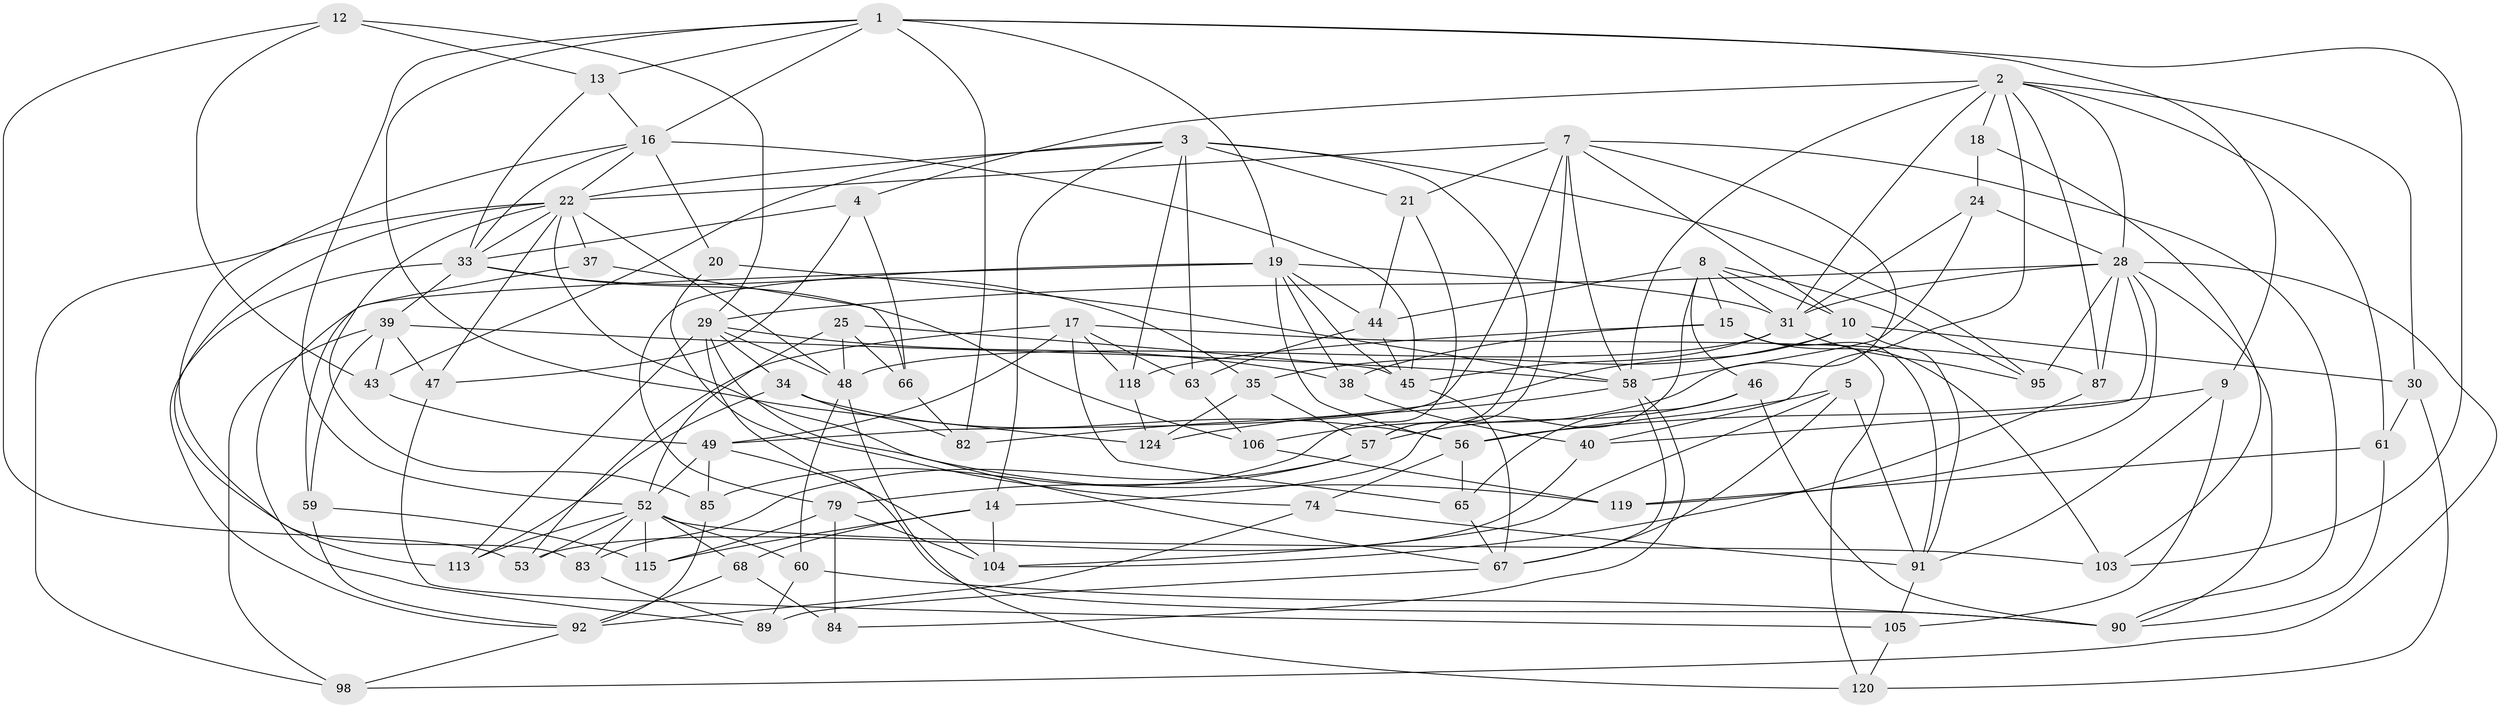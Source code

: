 // original degree distribution, {4: 1.0}
// Generated by graph-tools (version 1.1) at 2025/20/03/04/25 18:20:38]
// undirected, 76 vertices, 196 edges
graph export_dot {
graph [start="1"]
  node [color=gray90,style=filled];
  1 [super="+11+27"];
  2 [super="+94+54"];
  3 [super="+6"];
  4;
  5;
  7 [super="+117+23"];
  8 [super="+51+112"];
  9;
  10 [super="+26"];
  12;
  13;
  14 [super="+64"];
  15 [super="+75"];
  16 [super="+125+32"];
  17 [super="+78"];
  18;
  19 [super="+77+71"];
  20;
  21;
  22 [super="+69+76+116"];
  24;
  25;
  28 [super="+121+55"];
  29 [super="+42+50"];
  30;
  31 [super="+110+41"];
  33 [super="+101+123"];
  34;
  35;
  37;
  38;
  39 [super="+70"];
  40;
  43;
  44 [super="+88"];
  45 [super="+86"];
  46;
  47;
  48 [super="+80"];
  49 [super="+108"];
  52 [super="+93+96+114"];
  53;
  56 [super="+72"];
  57 [super="+81"];
  58 [super="+99+73"];
  59;
  60;
  61;
  63;
  65;
  66;
  67 [super="+100"];
  68;
  74;
  79 [super="+122"];
  82;
  83;
  84;
  85;
  87;
  89;
  90 [super="+109"];
  91 [super="+127"];
  92 [super="+97"];
  95;
  98;
  103;
  104 [super="+111"];
  105;
  106;
  113;
  115;
  118;
  119;
  120;
  124;
  1 -- 82;
  1 -- 16;
  1 -- 9;
  1 -- 19;
  1 -- 124;
  1 -- 52;
  1 -- 13;
  1 -- 103;
  2 -- 4;
  2 -- 40;
  2 -- 18 [weight=2];
  2 -- 28;
  2 -- 87;
  2 -- 61;
  2 -- 30;
  2 -- 31;
  2 -- 58;
  3 -- 63;
  3 -- 95;
  3 -- 22;
  3 -- 21;
  3 -- 118;
  3 -- 57;
  3 -- 43;
  3 -- 14;
  4 -- 66;
  4 -- 47;
  4 -- 33;
  5 -- 56;
  5 -- 104;
  5 -- 67;
  5 -- 91;
  7 -- 57;
  7 -- 90;
  7 -- 58;
  7 -- 49;
  7 -- 106;
  7 -- 21;
  7 -- 10;
  7 -- 22;
  8 -- 10;
  8 -- 15;
  8 -- 95;
  8 -- 44 [weight=2];
  8 -- 14;
  8 -- 31;
  8 -- 46;
  9 -- 105;
  9 -- 91;
  9 -- 56;
  10 -- 91;
  10 -- 82;
  10 -- 35;
  10 -- 30;
  12 -- 53;
  12 -- 43;
  12 -- 13;
  12 -- 29;
  13 -- 16;
  13 -- 33;
  14 -- 104 [weight=2];
  14 -- 115;
  14 -- 68;
  15 -- 103;
  15 -- 118;
  15 -- 120;
  15 -- 91;
  15 -- 38;
  16 -- 20 [weight=2];
  16 -- 83;
  16 -- 45;
  16 -- 22;
  16 -- 33;
  17 -- 53;
  17 -- 87;
  17 -- 118;
  17 -- 65;
  17 -- 63;
  17 -- 49;
  18 -- 24;
  18 -- 103;
  19 -- 38;
  19 -- 89;
  19 -- 44;
  19 -- 56;
  19 -- 45;
  19 -- 31;
  19 -- 79;
  20 -- 74;
  20 -- 58;
  21 -- 85;
  21 -- 44;
  22 -- 119;
  22 -- 37 [weight=2];
  22 -- 47;
  22 -- 98;
  22 -- 85;
  22 -- 113;
  22 -- 33;
  22 -- 48;
  24 -- 58;
  24 -- 31;
  24 -- 28;
  25 -- 66;
  25 -- 45;
  25 -- 52;
  25 -- 48;
  28 -- 29;
  28 -- 40;
  28 -- 90;
  28 -- 87;
  28 -- 98;
  28 -- 119;
  28 -- 95;
  28 -- 31;
  29 -- 34;
  29 -- 48;
  29 -- 67;
  29 -- 113;
  29 -- 90;
  29 -- 38;
  30 -- 120;
  30 -- 61;
  31 -- 48;
  31 -- 45;
  31 -- 95;
  33 -- 106;
  33 -- 35;
  33 -- 92;
  33 -- 39;
  34 -- 113;
  34 -- 82;
  34 -- 56;
  35 -- 124;
  35 -- 57;
  37 -- 66;
  37 -- 59;
  38 -- 40;
  39 -- 43;
  39 -- 59;
  39 -- 47;
  39 -- 58;
  39 -- 98;
  40 -- 53;
  43 -- 49;
  44 -- 45;
  44 -- 63;
  45 -- 67;
  46 -- 65;
  46 -- 90;
  46 -- 57;
  47 -- 105;
  48 -- 120;
  48 -- 60;
  49 -- 85;
  49 -- 104;
  49 -- 52;
  52 -- 115;
  52 -- 113;
  52 -- 83;
  52 -- 68;
  52 -- 103;
  52 -- 60;
  52 -- 53;
  56 -- 65;
  56 -- 74;
  57 -- 83;
  57 -- 79;
  58 -- 84;
  58 -- 67;
  58 -- 124;
  59 -- 92;
  59 -- 115;
  60 -- 89;
  60 -- 90;
  61 -- 90;
  61 -- 119;
  63 -- 106;
  65 -- 67;
  66 -- 82;
  67 -- 89;
  68 -- 92;
  68 -- 84;
  74 -- 92;
  74 -- 91;
  79 -- 84 [weight=2];
  79 -- 104;
  79 -- 115;
  83 -- 89;
  85 -- 92;
  87 -- 104;
  91 -- 105;
  92 -- 98;
  105 -- 120;
  106 -- 119;
  118 -- 124;
}
